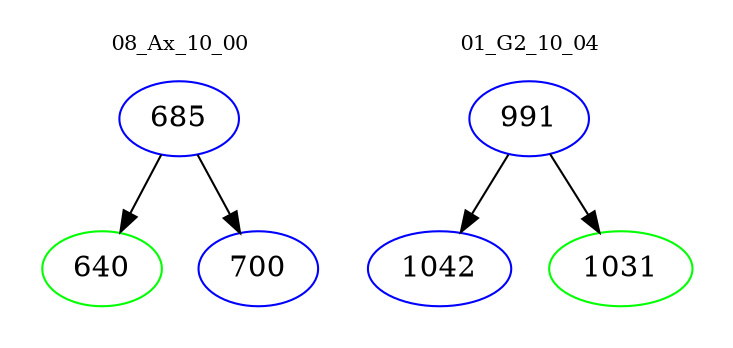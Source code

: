digraph{
subgraph cluster_0 {
color = white
label = "08_Ax_10_00";
fontsize=10;
T0_685 [label="685", color="blue"]
T0_685 -> T0_640 [color="black"]
T0_640 [label="640", color="green"]
T0_685 -> T0_700 [color="black"]
T0_700 [label="700", color="blue"]
}
subgraph cluster_1 {
color = white
label = "01_G2_10_04";
fontsize=10;
T1_991 [label="991", color="blue"]
T1_991 -> T1_1042 [color="black"]
T1_1042 [label="1042", color="blue"]
T1_991 -> T1_1031 [color="black"]
T1_1031 [label="1031", color="green"]
}
}
